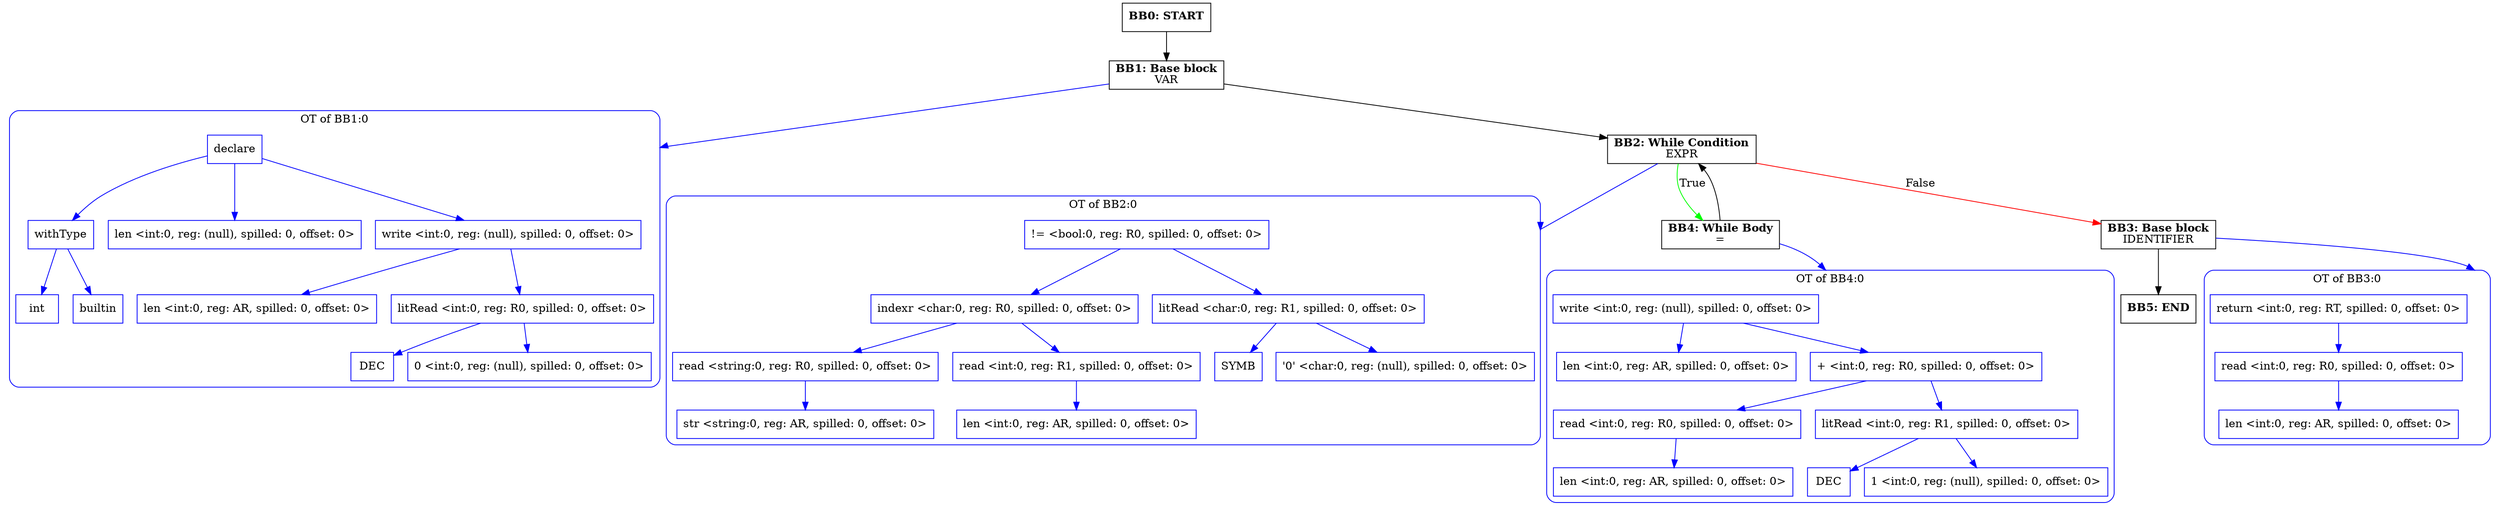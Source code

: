 digraph CFG {
    compound=true;
    graph [splines=true];
    node [shape=rectangle];

    BB5 [label=<<B>BB5: END</B><BR ALIGN="CENTER"/>>];
    BB4 [label=<<B>BB4: While Body</B><BR ALIGN="CENTER"/>=<BR ALIGN="CENTER"/>>];
    subgraph cluster_instruction0 {
        label = "OT of BB4:0";
        style=rounded;
        color=blue;
        entry0 [shape=point, style=invis];
        node0 [label="write <int:0, reg: (null), spilled: 0, offset: 0>", color=blue];
        node1 [label="len <int:0, reg: AR, spilled: 0, offset: 0>", color=blue];
        node0 -> node1[color=blue];
        node2 [label="+ <int:0, reg: R0, spilled: 0, offset: 0>", color=blue];
        node3 [label="read <int:0, reg: R0, spilled: 0, offset: 0>", color=blue];
        node4 [label="len <int:0, reg: AR, spilled: 0, offset: 0>", color=blue];
        node3 -> node4[color=blue];
        node2 -> node3[color=blue];
        node5 [label="litRead <int:0, reg: R1, spilled: 0, offset: 0>", color=blue];
        node6 [label="DEC", color=blue];
        node5 -> node6[color=blue];
        node7 [label="1 <int:0, reg: (null), spilled: 0, offset: 0>", color=blue];
        node5 -> node7[color=blue];
        node2 -> node5[color=blue];
        node0 -> node2[color=blue];
    }
    BB4 -> entry0 [lhead=cluster_instruction0, color=blue];
    BB3 [label=<<B>BB3: Base block</B><BR ALIGN="CENTER"/>IDENTIFIER<BR ALIGN="CENTER"/>>];
    subgraph cluster_instruction1 {
        label = "OT of BB3:0";
        style=rounded;
        color=blue;
        entry1 [shape=point, style=invis];
        node8 [label="return <int:0, reg: RT, spilled: 0, offset: 0>", color=blue];
        node9 [label="read <int:0, reg: R0, spilled: 0, offset: 0>", color=blue];
        node10 [label="len <int:0, reg: AR, spilled: 0, offset: 0>", color=blue];
        node9 -> node10[color=blue];
        node8 -> node9[color=blue];
    }
    BB3 -> entry1 [lhead=cluster_instruction1, color=blue];
    BB2 [label=<<B>BB2: While Condition</B><BR ALIGN="CENTER"/>EXPR<BR ALIGN="CENTER"/>>];
    subgraph cluster_instruction2 {
        label = "OT of BB2:0";
        style=rounded;
        color=blue;
        entry2 [shape=point, style=invis];
        node11 [label="!= <bool:0, reg: R0, spilled: 0, offset: 0>", color=blue];
        node12 [label="indexr <char:0, reg: R0, spilled: 0, offset: 0>", color=blue];
        node13 [label="read <string:0, reg: R0, spilled: 0, offset: 0>", color=blue];
        node14 [label="str <string:0, reg: AR, spilled: 0, offset: 0>", color=blue];
        node13 -> node14[color=blue];
        node12 -> node13[color=blue];
        node15 [label="read <int:0, reg: R1, spilled: 0, offset: 0>", color=blue];
        node16 [label="len <int:0, reg: AR, spilled: 0, offset: 0>", color=blue];
        node15 -> node16[color=blue];
        node12 -> node15[color=blue];
        node11 -> node12[color=blue];
        node17 [label="litRead <char:0, reg: R1, spilled: 0, offset: 0>", color=blue];
        node18 [label="SYMB", color=blue];
        node17 -> node18[color=blue];
        node19 [label="'\0' <char:0, reg: (null), spilled: 0, offset: 0>", color=blue];
        node17 -> node19[color=blue];
        node11 -> node17[color=blue];
    }
    BB2 -> entry2 [lhead=cluster_instruction2, color=blue];
    BB1 [label=<<B>BB1: Base block</B><BR ALIGN="CENTER"/>VAR<BR ALIGN="CENTER"/>>];
    subgraph cluster_instruction3 {
        label = "OT of BB1:0";
        style=rounded;
        color=blue;
        entry3 [shape=point, style=invis];
        node20 [label="declare", color=blue];
        node21 [label="withType", color=blue];
        node22 [label="int", color=blue];
        node21 -> node22[color=blue];
        node23 [label="builtin", color=blue];
        node21 -> node23[color=blue];
        node20 -> node21[color=blue];
        node24 [label="len <int:0, reg: (null), spilled: 0, offset: 0>", color=blue];
        node20 -> node24[color=blue];
        node25 [label="write <int:0, reg: (null), spilled: 0, offset: 0>", color=blue];
        node26 [label="len <int:0, reg: AR, spilled: 0, offset: 0>", color=blue];
        node25 -> node26[color=blue];
        node27 [label="litRead <int:0, reg: R0, spilled: 0, offset: 0>", color=blue];
        node28 [label="DEC", color=blue];
        node27 -> node28[color=blue];
        node29 [label="0 <int:0, reg: (null), spilled: 0, offset: 0>", color=blue];
        node27 -> node29[color=blue];
        node25 -> node27[color=blue];
        node20 -> node25[color=blue];
    }
    BB1 -> entry3 [lhead=cluster_instruction3, color=blue];
    BB0 [label=<<B>BB0: START</B><BR ALIGN="CENTER"/>>];

    BB4 -> BB2;
    BB3 -> BB5;
    BB2 -> BB3 [label="False", color=red];
    BB2 -> BB4 [label="True", color=green];
    BB1 -> BB2;
    BB0 -> BB1;
}
